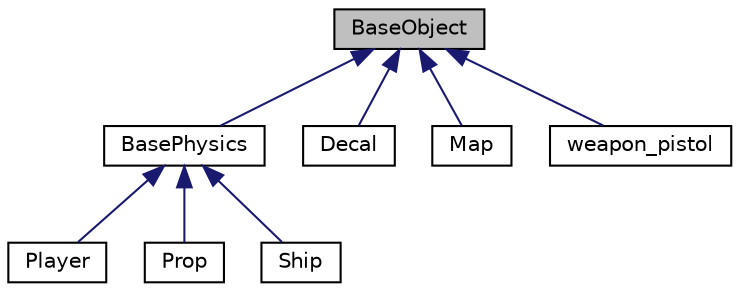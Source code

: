 digraph G
{
  edge [fontname="Helvetica",fontsize="10",labelfontname="Helvetica",labelfontsize="10"];
  node [fontname="Helvetica",fontsize="10",shape=record];
  Node1 [label="BaseObject",height=0.2,width=0.4,color="black", fillcolor="grey75", style="filled" fontcolor="black"];
  Node1 -> Node2 [dir="back",color="midnightblue",fontsize="10",style="solid",fontname="Helvetica"];
  Node2 [label="BasePhysics",height=0.2,width=0.4,color="black", fillcolor="white", style="filled",URL="$class_base_physics.html"];
  Node2 -> Node3 [dir="back",color="midnightblue",fontsize="10",style="solid",fontname="Helvetica"];
  Node3 [label="Player",height=0.2,width=0.4,color="black", fillcolor="white", style="filled",URL="$class_player.html"];
  Node2 -> Node4 [dir="back",color="midnightblue",fontsize="10",style="solid",fontname="Helvetica"];
  Node4 [label="Prop",height=0.2,width=0.4,color="black", fillcolor="white", style="filled",URL="$class_prop.html"];
  Node2 -> Node5 [dir="back",color="midnightblue",fontsize="10",style="solid",fontname="Helvetica"];
  Node5 [label="Ship",height=0.2,width=0.4,color="black", fillcolor="white", style="filled",URL="$class_ship.html"];
  Node1 -> Node6 [dir="back",color="midnightblue",fontsize="10",style="solid",fontname="Helvetica"];
  Node6 [label="Decal",height=0.2,width=0.4,color="black", fillcolor="white", style="filled",URL="$class_decal.html"];
  Node1 -> Node7 [dir="back",color="midnightblue",fontsize="10",style="solid",fontname="Helvetica"];
  Node7 [label="Map",height=0.2,width=0.4,color="black", fillcolor="white", style="filled",URL="$class_map.html"];
  Node1 -> Node8 [dir="back",color="midnightblue",fontsize="10",style="solid",fontname="Helvetica"];
  Node8 [label="weapon_pistol",height=0.2,width=0.4,color="black", fillcolor="white", style="filled",URL="$classweapon__pistol.html"];
}
